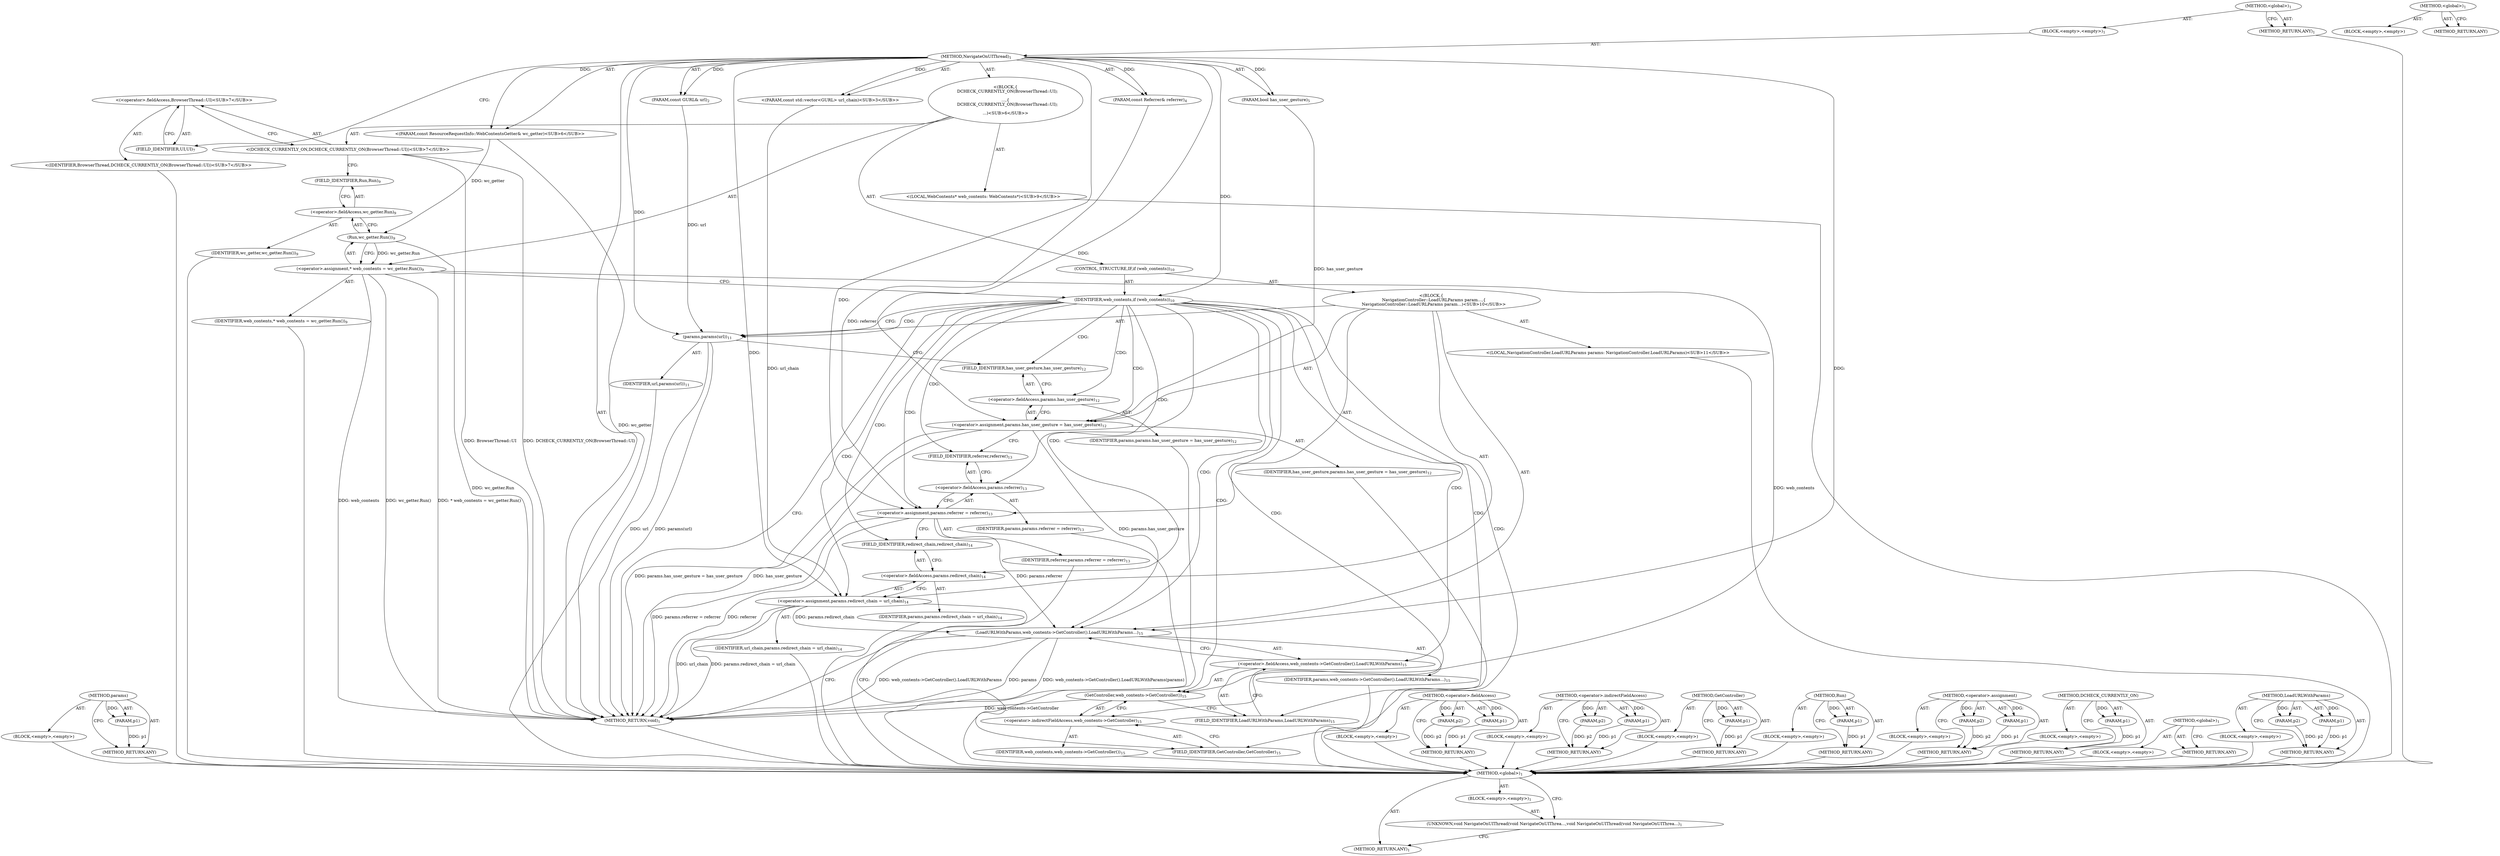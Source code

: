 digraph "&lt;global&gt;" {
vulnerable_102 [label=<(METHOD,params)>];
vulnerable_103 [label=<(PARAM,p1)>];
vulnerable_104 [label=<(BLOCK,&lt;empty&gt;,&lt;empty&gt;)>];
vulnerable_105 [label=<(METHOD_RETURN,ANY)>];
vulnerable_6 [label=<(METHOD,&lt;global&gt;)<SUB>1</SUB>>];
vulnerable_7 [label=<(BLOCK,&lt;empty&gt;,&lt;empty&gt;)<SUB>1</SUB>>];
vulnerable_8 [label=<(METHOD,NavigateOnUIThread)<SUB>1</SUB>>];
vulnerable_9 [label=<(PARAM,const GURL&amp; url)<SUB>2</SUB>>];
vulnerable_10 [label="<(PARAM,const std::vector&lt;GURL&gt; url_chain)<SUB>3</SUB>>"];
vulnerable_11 [label=<(PARAM,const Referrer&amp; referrer)<SUB>4</SUB>>];
vulnerable_12 [label=<(PARAM,bool has_user_gesture)<SUB>5</SUB>>];
vulnerable_13 [label="<(PARAM,const ResourceRequestInfo::WebContentsGetter&amp; wc_getter)<SUB>6</SUB>>"];
vulnerable_14 [label="<(BLOCK,{
   DCHECK_CURRENTLY_ON(BrowserThread::UI);
 
...,{
   DCHECK_CURRENTLY_ON(BrowserThread::UI);
 
...)<SUB>6</SUB>>"];
vulnerable_15 [label="<(DCHECK_CURRENTLY_ON,DCHECK_CURRENTLY_ON(BrowserThread::UI))<SUB>7</SUB>>"];
vulnerable_16 [label="<(&lt;operator&gt;.fieldAccess,BrowserThread::UI)<SUB>7</SUB>>"];
vulnerable_17 [label="<(IDENTIFIER,BrowserThread,DCHECK_CURRENTLY_ON(BrowserThread::UI))<SUB>7</SUB>>"];
vulnerable_18 [label=<(FIELD_IDENTIFIER,UI,UI)<SUB>7</SUB>>];
vulnerable_19 [label="<(LOCAL,WebContents* web_contents: WebContents*)<SUB>9</SUB>>"];
vulnerable_20 [label=<(&lt;operator&gt;.assignment,* web_contents = wc_getter.Run())<SUB>9</SUB>>];
vulnerable_21 [label=<(IDENTIFIER,web_contents,* web_contents = wc_getter.Run())<SUB>9</SUB>>];
vulnerable_22 [label=<(Run,wc_getter.Run())<SUB>9</SUB>>];
vulnerable_23 [label=<(&lt;operator&gt;.fieldAccess,wc_getter.Run)<SUB>9</SUB>>];
vulnerable_24 [label=<(IDENTIFIER,wc_getter,wc_getter.Run())<SUB>9</SUB>>];
vulnerable_25 [label=<(FIELD_IDENTIFIER,Run,Run)<SUB>9</SUB>>];
vulnerable_26 [label=<(CONTROL_STRUCTURE,IF,if (web_contents))<SUB>10</SUB>>];
vulnerable_27 [label=<(IDENTIFIER,web_contents,if (web_contents))<SUB>10</SUB>>];
vulnerable_28 [label="<(BLOCK,{
    NavigationController::LoadURLParams param...,{
    NavigationController::LoadURLParams param...)<SUB>10</SUB>>"];
vulnerable_29 [label="<(LOCAL,NavigationController.LoadURLParams params: NavigationController.LoadURLParams)<SUB>11</SUB>>"];
vulnerable_30 [label=<(params,params(url))<SUB>11</SUB>>];
vulnerable_31 [label=<(IDENTIFIER,url,params(url))<SUB>11</SUB>>];
vulnerable_32 [label=<(&lt;operator&gt;.assignment,params.has_user_gesture = has_user_gesture)<SUB>12</SUB>>];
vulnerable_33 [label=<(&lt;operator&gt;.fieldAccess,params.has_user_gesture)<SUB>12</SUB>>];
vulnerable_34 [label=<(IDENTIFIER,params,params.has_user_gesture = has_user_gesture)<SUB>12</SUB>>];
vulnerable_35 [label=<(FIELD_IDENTIFIER,has_user_gesture,has_user_gesture)<SUB>12</SUB>>];
vulnerable_36 [label=<(IDENTIFIER,has_user_gesture,params.has_user_gesture = has_user_gesture)<SUB>12</SUB>>];
vulnerable_37 [label=<(&lt;operator&gt;.assignment,params.referrer = referrer)<SUB>13</SUB>>];
vulnerable_38 [label=<(&lt;operator&gt;.fieldAccess,params.referrer)<SUB>13</SUB>>];
vulnerable_39 [label=<(IDENTIFIER,params,params.referrer = referrer)<SUB>13</SUB>>];
vulnerable_40 [label=<(FIELD_IDENTIFIER,referrer,referrer)<SUB>13</SUB>>];
vulnerable_41 [label=<(IDENTIFIER,referrer,params.referrer = referrer)<SUB>13</SUB>>];
vulnerable_42 [label=<(&lt;operator&gt;.assignment,params.redirect_chain = url_chain)<SUB>14</SUB>>];
vulnerable_43 [label=<(&lt;operator&gt;.fieldAccess,params.redirect_chain)<SUB>14</SUB>>];
vulnerable_44 [label=<(IDENTIFIER,params,params.redirect_chain = url_chain)<SUB>14</SUB>>];
vulnerable_45 [label=<(FIELD_IDENTIFIER,redirect_chain,redirect_chain)<SUB>14</SUB>>];
vulnerable_46 [label=<(IDENTIFIER,url_chain,params.redirect_chain = url_chain)<SUB>14</SUB>>];
vulnerable_47 [label=<(LoadURLWithParams,web_contents-&gt;GetController().LoadURLWithParams...)<SUB>15</SUB>>];
vulnerable_48 [label=<(&lt;operator&gt;.fieldAccess,web_contents-&gt;GetController().LoadURLWithParams)<SUB>15</SUB>>];
vulnerable_49 [label=<(GetController,web_contents-&gt;GetController())<SUB>15</SUB>>];
vulnerable_50 [label=<(&lt;operator&gt;.indirectFieldAccess,web_contents-&gt;GetController)<SUB>15</SUB>>];
vulnerable_51 [label=<(IDENTIFIER,web_contents,web_contents-&gt;GetController())<SUB>15</SUB>>];
vulnerable_52 [label=<(FIELD_IDENTIFIER,GetController,GetController)<SUB>15</SUB>>];
vulnerable_53 [label=<(FIELD_IDENTIFIER,LoadURLWithParams,LoadURLWithParams)<SUB>15</SUB>>];
vulnerable_54 [label=<(IDENTIFIER,params,web_contents-&gt;GetController().LoadURLWithParams...)<SUB>15</SUB>>];
vulnerable_55 [label=<(METHOD_RETURN,void)<SUB>1</SUB>>];
vulnerable_57 [label=<(METHOD_RETURN,ANY)<SUB>1</SUB>>];
vulnerable_88 [label=<(METHOD,&lt;operator&gt;.fieldAccess)>];
vulnerable_89 [label=<(PARAM,p1)>];
vulnerable_90 [label=<(PARAM,p2)>];
vulnerable_91 [label=<(BLOCK,&lt;empty&gt;,&lt;empty&gt;)>];
vulnerable_92 [label=<(METHOD_RETURN,ANY)>];
vulnerable_115 [label=<(METHOD,&lt;operator&gt;.indirectFieldAccess)>];
vulnerable_116 [label=<(PARAM,p1)>];
vulnerable_117 [label=<(PARAM,p2)>];
vulnerable_118 [label=<(BLOCK,&lt;empty&gt;,&lt;empty&gt;)>];
vulnerable_119 [label=<(METHOD_RETURN,ANY)>];
vulnerable_111 [label=<(METHOD,GetController)>];
vulnerable_112 [label=<(PARAM,p1)>];
vulnerable_113 [label=<(BLOCK,&lt;empty&gt;,&lt;empty&gt;)>];
vulnerable_114 [label=<(METHOD_RETURN,ANY)>];
vulnerable_98 [label=<(METHOD,Run)>];
vulnerable_99 [label=<(PARAM,p1)>];
vulnerable_100 [label=<(BLOCK,&lt;empty&gt;,&lt;empty&gt;)>];
vulnerable_101 [label=<(METHOD_RETURN,ANY)>];
vulnerable_93 [label=<(METHOD,&lt;operator&gt;.assignment)>];
vulnerable_94 [label=<(PARAM,p1)>];
vulnerable_95 [label=<(PARAM,p2)>];
vulnerable_96 [label=<(BLOCK,&lt;empty&gt;,&lt;empty&gt;)>];
vulnerable_97 [label=<(METHOD_RETURN,ANY)>];
vulnerable_84 [label=<(METHOD,DCHECK_CURRENTLY_ON)>];
vulnerable_85 [label=<(PARAM,p1)>];
vulnerable_86 [label=<(BLOCK,&lt;empty&gt;,&lt;empty&gt;)>];
vulnerable_87 [label=<(METHOD_RETURN,ANY)>];
vulnerable_78 [label=<(METHOD,&lt;global&gt;)<SUB>1</SUB>>];
vulnerable_79 [label=<(BLOCK,&lt;empty&gt;,&lt;empty&gt;)>];
vulnerable_80 [label=<(METHOD_RETURN,ANY)>];
vulnerable_106 [label=<(METHOD,LoadURLWithParams)>];
vulnerable_107 [label=<(PARAM,p1)>];
vulnerable_108 [label=<(PARAM,p2)>];
vulnerable_109 [label=<(BLOCK,&lt;empty&gt;,&lt;empty&gt;)>];
vulnerable_110 [label=<(METHOD_RETURN,ANY)>];
fixed_6 [label=<(METHOD,&lt;global&gt;)<SUB>1</SUB>>];
fixed_7 [label=<(BLOCK,&lt;empty&gt;,&lt;empty&gt;)<SUB>1</SUB>>];
fixed_8 [label=<(UNKNOWN,void NavigateOnUIThread(
void NavigateOnUIThrea...,void NavigateOnUIThread(
void NavigateOnUIThrea...)<SUB>1</SUB>>];
fixed_9 [label=<(METHOD_RETURN,ANY)<SUB>1</SUB>>];
fixed_14 [label=<(METHOD,&lt;global&gt;)<SUB>1</SUB>>];
fixed_15 [label=<(BLOCK,&lt;empty&gt;,&lt;empty&gt;)>];
fixed_16 [label=<(METHOD_RETURN,ANY)>];
vulnerable_102 -> vulnerable_103  [key=0, label="AST: "];
vulnerable_102 -> vulnerable_103  [key=1, label="DDG: "];
vulnerable_102 -> vulnerable_104  [key=0, label="AST: "];
vulnerable_102 -> vulnerable_105  [key=0, label="AST: "];
vulnerable_102 -> vulnerable_105  [key=1, label="CFG: "];
vulnerable_103 -> vulnerable_105  [key=0, label="DDG: p1"];
vulnerable_104 -> fixed_6  [key=0];
vulnerable_105 -> fixed_6  [key=0];
vulnerable_6 -> vulnerable_7  [key=0, label="AST: "];
vulnerable_6 -> vulnerable_57  [key=0, label="AST: "];
vulnerable_6 -> vulnerable_57  [key=1, label="CFG: "];
vulnerable_7 -> vulnerable_8  [key=0, label="AST: "];
vulnerable_8 -> vulnerable_9  [key=0, label="AST: "];
vulnerable_8 -> vulnerable_9  [key=1, label="DDG: "];
vulnerable_8 -> vulnerable_10  [key=0, label="AST: "];
vulnerable_8 -> vulnerable_10  [key=1, label="DDG: "];
vulnerable_8 -> vulnerable_11  [key=0, label="AST: "];
vulnerable_8 -> vulnerable_11  [key=1, label="DDG: "];
vulnerable_8 -> vulnerable_12  [key=0, label="AST: "];
vulnerable_8 -> vulnerable_12  [key=1, label="DDG: "];
vulnerable_8 -> vulnerable_13  [key=0, label="AST: "];
vulnerable_8 -> vulnerable_13  [key=1, label="DDG: "];
vulnerable_8 -> vulnerable_14  [key=0, label="AST: "];
vulnerable_8 -> vulnerable_55  [key=0, label="AST: "];
vulnerable_8 -> vulnerable_18  [key=0, label="CFG: "];
vulnerable_8 -> vulnerable_27  [key=0, label="DDG: "];
vulnerable_8 -> vulnerable_32  [key=0, label="DDG: "];
vulnerable_8 -> vulnerable_37  [key=0, label="DDG: "];
vulnerable_8 -> vulnerable_42  [key=0, label="DDG: "];
vulnerable_8 -> vulnerable_30  [key=0, label="DDG: "];
vulnerable_8 -> vulnerable_47  [key=0, label="DDG: "];
vulnerable_9 -> vulnerable_30  [key=0, label="DDG: url"];
vulnerable_10 -> vulnerable_42  [key=0, label="DDG: url_chain"];
vulnerable_11 -> vulnerable_37  [key=0, label="DDG: referrer"];
vulnerable_12 -> vulnerable_32  [key=0, label="DDG: has_user_gesture"];
vulnerable_13 -> vulnerable_55  [key=0, label="DDG: wc_getter"];
vulnerable_13 -> vulnerable_22  [key=0, label="DDG: wc_getter"];
vulnerable_14 -> vulnerable_15  [key=0, label="AST: "];
vulnerable_14 -> vulnerable_19  [key=0, label="AST: "];
vulnerable_14 -> vulnerable_20  [key=0, label="AST: "];
vulnerable_14 -> vulnerable_26  [key=0, label="AST: "];
vulnerable_15 -> vulnerable_16  [key=0, label="AST: "];
vulnerable_15 -> vulnerable_25  [key=0, label="CFG: "];
vulnerable_15 -> vulnerable_55  [key=0, label="DDG: BrowserThread::UI"];
vulnerable_15 -> vulnerable_55  [key=1, label="DDG: DCHECK_CURRENTLY_ON(BrowserThread::UI)"];
vulnerable_16 -> vulnerable_17  [key=0, label="AST: "];
vulnerable_16 -> vulnerable_18  [key=0, label="AST: "];
vulnerable_16 -> vulnerable_15  [key=0, label="CFG: "];
vulnerable_17 -> fixed_6  [key=0];
vulnerable_18 -> vulnerable_16  [key=0, label="CFG: "];
vulnerable_19 -> fixed_6  [key=0];
vulnerable_20 -> vulnerable_21  [key=0, label="AST: "];
vulnerable_20 -> vulnerable_22  [key=0, label="AST: "];
vulnerable_20 -> vulnerable_27  [key=0, label="CFG: "];
vulnerable_20 -> vulnerable_55  [key=0, label="DDG: web_contents"];
vulnerable_20 -> vulnerable_55  [key=1, label="DDG: wc_getter.Run()"];
vulnerable_20 -> vulnerable_55  [key=2, label="DDG: * web_contents = wc_getter.Run()"];
vulnerable_20 -> vulnerable_49  [key=0, label="DDG: web_contents"];
vulnerable_21 -> fixed_6  [key=0];
vulnerable_22 -> vulnerable_23  [key=0, label="AST: "];
vulnerable_22 -> vulnerable_20  [key=0, label="CFG: "];
vulnerable_22 -> vulnerable_20  [key=1, label="DDG: wc_getter.Run"];
vulnerable_22 -> vulnerable_55  [key=0, label="DDG: wc_getter.Run"];
vulnerable_23 -> vulnerable_24  [key=0, label="AST: "];
vulnerable_23 -> vulnerable_25  [key=0, label="AST: "];
vulnerable_23 -> vulnerable_22  [key=0, label="CFG: "];
vulnerable_24 -> fixed_6  [key=0];
vulnerable_25 -> vulnerable_23  [key=0, label="CFG: "];
vulnerable_26 -> vulnerable_27  [key=0, label="AST: "];
vulnerable_26 -> vulnerable_28  [key=0, label="AST: "];
vulnerable_27 -> vulnerable_55  [key=0, label="CFG: "];
vulnerable_27 -> vulnerable_30  [key=0, label="CFG: "];
vulnerable_27 -> vulnerable_30  [key=1, label="CDG: "];
vulnerable_27 -> vulnerable_47  [key=0, label="CDG: "];
vulnerable_27 -> vulnerable_48  [key=0, label="CDG: "];
vulnerable_27 -> vulnerable_32  [key=0, label="CDG: "];
vulnerable_27 -> vulnerable_49  [key=0, label="CDG: "];
vulnerable_27 -> vulnerable_33  [key=0, label="CDG: "];
vulnerable_27 -> vulnerable_42  [key=0, label="CDG: "];
vulnerable_27 -> vulnerable_52  [key=0, label="CDG: "];
vulnerable_27 -> vulnerable_37  [key=0, label="CDG: "];
vulnerable_27 -> vulnerable_53  [key=0, label="CDG: "];
vulnerable_27 -> vulnerable_38  [key=0, label="CDG: "];
vulnerable_27 -> vulnerable_45  [key=0, label="CDG: "];
vulnerable_27 -> vulnerable_40  [key=0, label="CDG: "];
vulnerable_27 -> vulnerable_50  [key=0, label="CDG: "];
vulnerable_27 -> vulnerable_35  [key=0, label="CDG: "];
vulnerable_27 -> vulnerable_43  [key=0, label="CDG: "];
vulnerable_28 -> vulnerable_29  [key=0, label="AST: "];
vulnerable_28 -> vulnerable_30  [key=0, label="AST: "];
vulnerable_28 -> vulnerable_32  [key=0, label="AST: "];
vulnerable_28 -> vulnerable_37  [key=0, label="AST: "];
vulnerable_28 -> vulnerable_42  [key=0, label="AST: "];
vulnerable_28 -> vulnerable_47  [key=0, label="AST: "];
vulnerable_29 -> fixed_6  [key=0];
vulnerable_30 -> vulnerable_31  [key=0, label="AST: "];
vulnerable_30 -> vulnerable_35  [key=0, label="CFG: "];
vulnerable_30 -> vulnerable_55  [key=0, label="DDG: url"];
vulnerable_30 -> vulnerable_55  [key=1, label="DDG: params(url)"];
vulnerable_31 -> fixed_6  [key=0];
vulnerable_32 -> vulnerable_33  [key=0, label="AST: "];
vulnerable_32 -> vulnerable_36  [key=0, label="AST: "];
vulnerable_32 -> vulnerable_40  [key=0, label="CFG: "];
vulnerable_32 -> vulnerable_55  [key=0, label="DDG: has_user_gesture"];
vulnerable_32 -> vulnerable_55  [key=1, label="DDG: params.has_user_gesture = has_user_gesture"];
vulnerable_32 -> vulnerable_47  [key=0, label="DDG: params.has_user_gesture"];
vulnerable_33 -> vulnerable_34  [key=0, label="AST: "];
vulnerable_33 -> vulnerable_35  [key=0, label="AST: "];
vulnerable_33 -> vulnerable_32  [key=0, label="CFG: "];
vulnerable_34 -> fixed_6  [key=0];
vulnerable_35 -> vulnerable_33  [key=0, label="CFG: "];
vulnerable_36 -> fixed_6  [key=0];
vulnerable_37 -> vulnerable_38  [key=0, label="AST: "];
vulnerable_37 -> vulnerable_41  [key=0, label="AST: "];
vulnerable_37 -> vulnerable_45  [key=0, label="CFG: "];
vulnerable_37 -> vulnerable_55  [key=0, label="DDG: referrer"];
vulnerable_37 -> vulnerable_55  [key=1, label="DDG: params.referrer = referrer"];
vulnerable_37 -> vulnerable_47  [key=0, label="DDG: params.referrer"];
vulnerable_38 -> vulnerable_39  [key=0, label="AST: "];
vulnerable_38 -> vulnerable_40  [key=0, label="AST: "];
vulnerable_38 -> vulnerable_37  [key=0, label="CFG: "];
vulnerable_39 -> fixed_6  [key=0];
vulnerable_40 -> vulnerable_38  [key=0, label="CFG: "];
vulnerable_41 -> fixed_6  [key=0];
vulnerable_42 -> vulnerable_43  [key=0, label="AST: "];
vulnerable_42 -> vulnerable_46  [key=0, label="AST: "];
vulnerable_42 -> vulnerable_52  [key=0, label="CFG: "];
vulnerable_42 -> vulnerable_55  [key=0, label="DDG: url_chain"];
vulnerable_42 -> vulnerable_55  [key=1, label="DDG: params.redirect_chain = url_chain"];
vulnerable_42 -> vulnerable_47  [key=0, label="DDG: params.redirect_chain"];
vulnerable_43 -> vulnerable_44  [key=0, label="AST: "];
vulnerable_43 -> vulnerable_45  [key=0, label="AST: "];
vulnerable_43 -> vulnerable_42  [key=0, label="CFG: "];
vulnerable_44 -> fixed_6  [key=0];
vulnerable_45 -> vulnerable_43  [key=0, label="CFG: "];
vulnerable_46 -> fixed_6  [key=0];
vulnerable_47 -> vulnerable_48  [key=0, label="AST: "];
vulnerable_47 -> vulnerable_54  [key=0, label="AST: "];
vulnerable_47 -> vulnerable_55  [key=0, label="CFG: "];
vulnerable_47 -> vulnerable_55  [key=1, label="DDG: web_contents-&gt;GetController().LoadURLWithParams"];
vulnerable_47 -> vulnerable_55  [key=2, label="DDG: params"];
vulnerable_47 -> vulnerable_55  [key=3, label="DDG: web_contents-&gt;GetController().LoadURLWithParams(params)"];
vulnerable_48 -> vulnerable_49  [key=0, label="AST: "];
vulnerable_48 -> vulnerable_53  [key=0, label="AST: "];
vulnerable_48 -> vulnerable_47  [key=0, label="CFG: "];
vulnerable_49 -> vulnerable_50  [key=0, label="AST: "];
vulnerable_49 -> vulnerable_53  [key=0, label="CFG: "];
vulnerable_49 -> vulnerable_55  [key=0, label="DDG: web_contents-&gt;GetController"];
vulnerable_50 -> vulnerable_51  [key=0, label="AST: "];
vulnerable_50 -> vulnerable_52  [key=0, label="AST: "];
vulnerable_50 -> vulnerable_49  [key=0, label="CFG: "];
vulnerable_51 -> fixed_6  [key=0];
vulnerable_52 -> vulnerable_50  [key=0, label="CFG: "];
vulnerable_53 -> vulnerable_48  [key=0, label="CFG: "];
vulnerable_54 -> fixed_6  [key=0];
vulnerable_55 -> fixed_6  [key=0];
vulnerable_57 -> fixed_6  [key=0];
vulnerable_88 -> vulnerable_89  [key=0, label="AST: "];
vulnerable_88 -> vulnerable_89  [key=1, label="DDG: "];
vulnerable_88 -> vulnerable_91  [key=0, label="AST: "];
vulnerable_88 -> vulnerable_90  [key=0, label="AST: "];
vulnerable_88 -> vulnerable_90  [key=1, label="DDG: "];
vulnerable_88 -> vulnerable_92  [key=0, label="AST: "];
vulnerable_88 -> vulnerable_92  [key=1, label="CFG: "];
vulnerable_89 -> vulnerable_92  [key=0, label="DDG: p1"];
vulnerable_90 -> vulnerable_92  [key=0, label="DDG: p2"];
vulnerable_91 -> fixed_6  [key=0];
vulnerable_92 -> fixed_6  [key=0];
vulnerable_115 -> vulnerable_116  [key=0, label="AST: "];
vulnerable_115 -> vulnerable_116  [key=1, label="DDG: "];
vulnerable_115 -> vulnerable_118  [key=0, label="AST: "];
vulnerable_115 -> vulnerable_117  [key=0, label="AST: "];
vulnerable_115 -> vulnerable_117  [key=1, label="DDG: "];
vulnerable_115 -> vulnerable_119  [key=0, label="AST: "];
vulnerable_115 -> vulnerable_119  [key=1, label="CFG: "];
vulnerable_116 -> vulnerable_119  [key=0, label="DDG: p1"];
vulnerable_117 -> vulnerable_119  [key=0, label="DDG: p2"];
vulnerable_118 -> fixed_6  [key=0];
vulnerable_119 -> fixed_6  [key=0];
vulnerable_111 -> vulnerable_112  [key=0, label="AST: "];
vulnerable_111 -> vulnerable_112  [key=1, label="DDG: "];
vulnerable_111 -> vulnerable_113  [key=0, label="AST: "];
vulnerable_111 -> vulnerable_114  [key=0, label="AST: "];
vulnerable_111 -> vulnerable_114  [key=1, label="CFG: "];
vulnerable_112 -> vulnerable_114  [key=0, label="DDG: p1"];
vulnerable_113 -> fixed_6  [key=0];
vulnerable_114 -> fixed_6  [key=0];
vulnerable_98 -> vulnerable_99  [key=0, label="AST: "];
vulnerable_98 -> vulnerable_99  [key=1, label="DDG: "];
vulnerable_98 -> vulnerable_100  [key=0, label="AST: "];
vulnerable_98 -> vulnerable_101  [key=0, label="AST: "];
vulnerable_98 -> vulnerable_101  [key=1, label="CFG: "];
vulnerable_99 -> vulnerable_101  [key=0, label="DDG: p1"];
vulnerable_100 -> fixed_6  [key=0];
vulnerable_101 -> fixed_6  [key=0];
vulnerable_93 -> vulnerable_94  [key=0, label="AST: "];
vulnerable_93 -> vulnerable_94  [key=1, label="DDG: "];
vulnerable_93 -> vulnerable_96  [key=0, label="AST: "];
vulnerable_93 -> vulnerable_95  [key=0, label="AST: "];
vulnerable_93 -> vulnerable_95  [key=1, label="DDG: "];
vulnerable_93 -> vulnerable_97  [key=0, label="AST: "];
vulnerable_93 -> vulnerable_97  [key=1, label="CFG: "];
vulnerable_94 -> vulnerable_97  [key=0, label="DDG: p1"];
vulnerable_95 -> vulnerable_97  [key=0, label="DDG: p2"];
vulnerable_96 -> fixed_6  [key=0];
vulnerable_97 -> fixed_6  [key=0];
vulnerable_84 -> vulnerable_85  [key=0, label="AST: "];
vulnerable_84 -> vulnerable_85  [key=1, label="DDG: "];
vulnerable_84 -> vulnerable_86  [key=0, label="AST: "];
vulnerable_84 -> vulnerable_87  [key=0, label="AST: "];
vulnerable_84 -> vulnerable_87  [key=1, label="CFG: "];
vulnerable_85 -> vulnerable_87  [key=0, label="DDG: p1"];
vulnerable_86 -> fixed_6  [key=0];
vulnerable_87 -> fixed_6  [key=0];
vulnerable_78 -> vulnerable_79  [key=0, label="AST: "];
vulnerable_78 -> vulnerable_80  [key=0, label="AST: "];
vulnerable_78 -> vulnerable_80  [key=1, label="CFG: "];
vulnerable_79 -> fixed_6  [key=0];
vulnerable_80 -> fixed_6  [key=0];
vulnerable_106 -> vulnerable_107  [key=0, label="AST: "];
vulnerable_106 -> vulnerable_107  [key=1, label="DDG: "];
vulnerable_106 -> vulnerable_109  [key=0, label="AST: "];
vulnerable_106 -> vulnerable_108  [key=0, label="AST: "];
vulnerable_106 -> vulnerable_108  [key=1, label="DDG: "];
vulnerable_106 -> vulnerable_110  [key=0, label="AST: "];
vulnerable_106 -> vulnerable_110  [key=1, label="CFG: "];
vulnerable_107 -> vulnerable_110  [key=0, label="DDG: p1"];
vulnerable_108 -> vulnerable_110  [key=0, label="DDG: p2"];
vulnerable_109 -> fixed_6  [key=0];
vulnerable_110 -> fixed_6  [key=0];
fixed_6 -> fixed_7  [key=0, label="AST: "];
fixed_6 -> fixed_9  [key=0, label="AST: "];
fixed_6 -> fixed_8  [key=0, label="CFG: "];
fixed_7 -> fixed_8  [key=0, label="AST: "];
fixed_8 -> fixed_9  [key=0, label="CFG: "];
fixed_14 -> fixed_15  [key=0, label="AST: "];
fixed_14 -> fixed_16  [key=0, label="AST: "];
fixed_14 -> fixed_16  [key=1, label="CFG: "];
}
